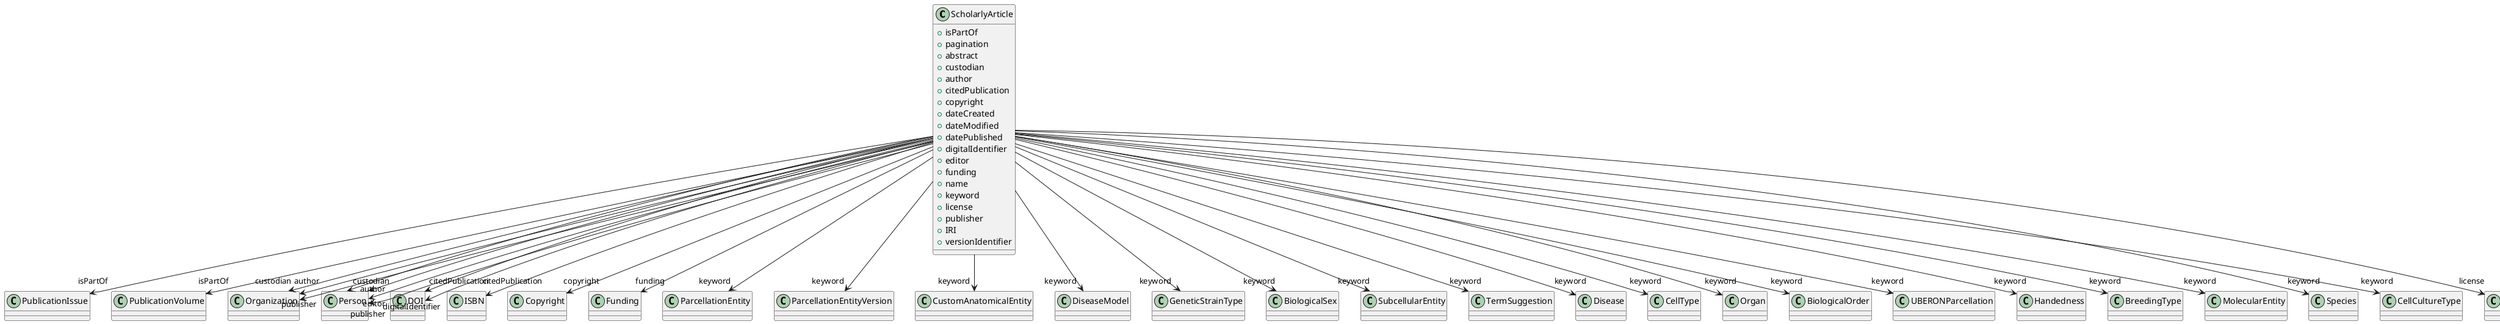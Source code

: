 @startuml
class ScholarlyArticle {
+isPartOf
+pagination
+abstract
+custodian
+author
+citedPublication
+copyright
+dateCreated
+dateModified
+datePublished
+digitalIdentifier
+editor
+funding
+name
+keyword
+license
+publisher
+IRI
+versionIdentifier

}
ScholarlyArticle -d-> "isPartOf" PublicationIssue
ScholarlyArticle -d-> "isPartOf" PublicationVolume
ScholarlyArticle -d-> "custodian" Organization
ScholarlyArticle -d-> "custodian" Person
ScholarlyArticle -d-> "author" Organization
ScholarlyArticle -d-> "author" Person
ScholarlyArticle -d-> "citedPublication" DOI
ScholarlyArticle -d-> "citedPublication" ISBN
ScholarlyArticle -d-> "copyright" Copyright
ScholarlyArticle -d-> "digitalIdentifier" DOI
ScholarlyArticle -d-> "editor" Person
ScholarlyArticle -d-> "funding" Funding
ScholarlyArticle -d-> "keyword" ParcellationEntity
ScholarlyArticle -d-> "keyword" ParcellationEntityVersion
ScholarlyArticle -d-> "keyword" CustomAnatomicalEntity
ScholarlyArticle -d-> "keyword" DiseaseModel
ScholarlyArticle -d-> "keyword" GeneticStrainType
ScholarlyArticle -d-> "keyword" BiologicalSex
ScholarlyArticle -d-> "keyword" SubcellularEntity
ScholarlyArticle -d-> "keyword" TermSuggestion
ScholarlyArticle -d-> "keyword" Disease
ScholarlyArticle -d-> "keyword" CellType
ScholarlyArticle -d-> "keyword" Organ
ScholarlyArticle -d-> "keyword" BiologicalOrder
ScholarlyArticle -d-> "keyword" UBERONParcellation
ScholarlyArticle -d-> "keyword" Handedness
ScholarlyArticle -d-> "keyword" BreedingType
ScholarlyArticle -d-> "keyword" MolecularEntity
ScholarlyArticle -d-> "keyword" Species
ScholarlyArticle -d-> "keyword" CellCultureType
ScholarlyArticle -d-> "license" License
ScholarlyArticle -d-> "publisher" Organization
ScholarlyArticle -d-> "publisher" Person

@enduml